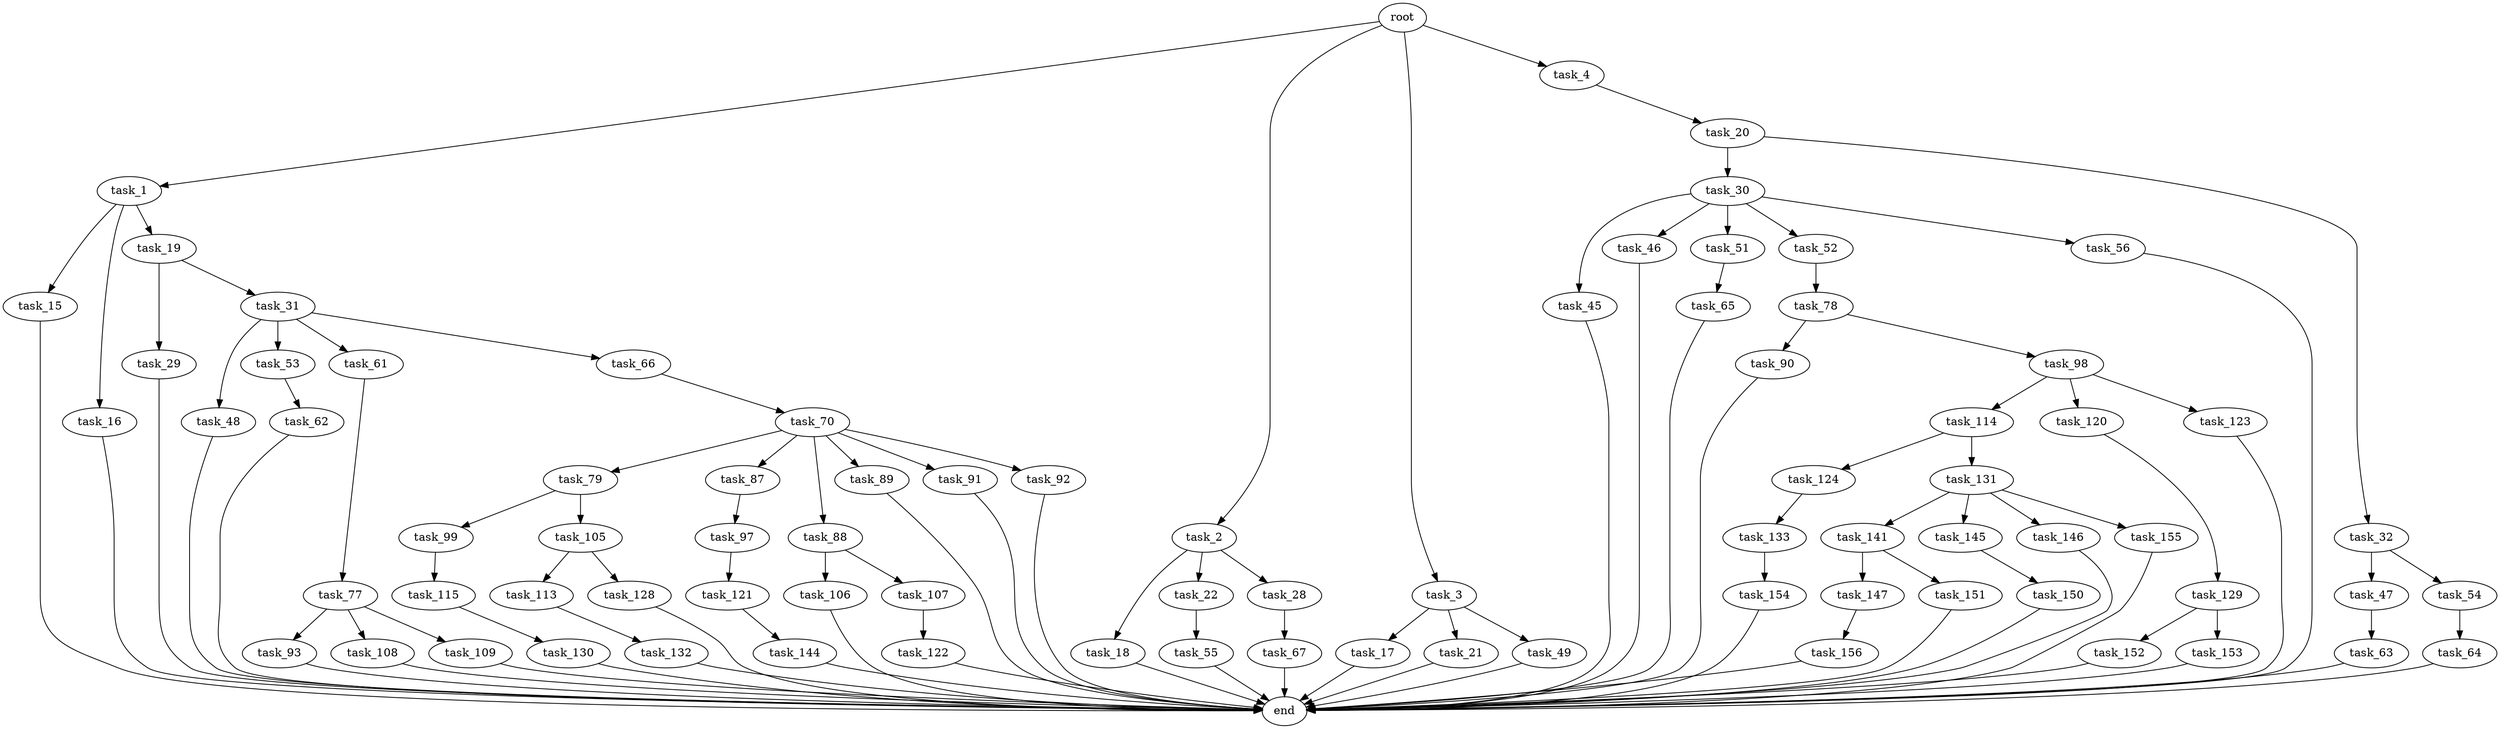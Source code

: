 digraph G {
  root [size="0.000000"];
  task_1 [size="231928233984.000000"];
  task_2 [size="166706061042.000000"];
  task_3 [size="68719476736.000000"];
  task_4 [size="231928233984.000000"];
  task_15 [size="8589934592.000000"];
  task_16 [size="94980555174.000000"];
  task_17 [size="68719476736.000000"];
  task_18 [size="28991029248.000000"];
  task_19 [size="549755813888.000000"];
  task_20 [size="18302516697.000000"];
  task_21 [size="173337820898.000000"];
  task_22 [size="20093878483.000000"];
  task_28 [size="19656826700.000000"];
  task_29 [size="1915081051.000000"];
  task_30 [size="368293445632.000000"];
  task_31 [size="220902150045.000000"];
  task_32 [size="549755813888.000000"];
  task_45 [size="68719476736.000000"];
  task_46 [size="595970102266.000000"];
  task_47 [size="121896206331.000000"];
  task_48 [size="134217728000.000000"];
  task_49 [size="1176712025.000000"];
  task_51 [size="294105876990.000000"];
  task_52 [size="2447866633.000000"];
  task_53 [size="68719476736.000000"];
  task_54 [size="68719476736.000000"];
  task_55 [size="3477705299.000000"];
  task_56 [size="27787478343.000000"];
  task_61 [size="32702195471.000000"];
  task_62 [size="49609216725.000000"];
  task_63 [size="134217728000.000000"];
  task_64 [size="3769032702.000000"];
  task_65 [size="520596851332.000000"];
  task_66 [size="368293445632.000000"];
  task_67 [size="782757789696.000000"];
  task_70 [size="2883616358.000000"];
  task_77 [size="21526589665.000000"];
  task_78 [size="23975283231.000000"];
  task_79 [size="4596740987.000000"];
  task_87 [size="8589934592.000000"];
  task_88 [size="115641073307.000000"];
  task_89 [size="305144614296.000000"];
  task_90 [size="1068135546.000000"];
  task_91 [size="7190950109.000000"];
  task_92 [size="368293445632.000000"];
  task_93 [size="134217728000.000000"];
  task_97 [size="28991029248.000000"];
  task_98 [size="5261120762.000000"];
  task_99 [size="10565593723.000000"];
  task_105 [size="1669331167.000000"];
  task_106 [size="8589934592.000000"];
  task_107 [size="373086574069.000000"];
  task_108 [size="943467509.000000"];
  task_109 [size="10939286702.000000"];
  task_113 [size="1073741824000.000000"];
  task_114 [size="443545469220.000000"];
  task_115 [size="23155326223.000000"];
  task_120 [size="835846528012.000000"];
  task_121 [size="24303564974.000000"];
  task_122 [size="782757789696.000000"];
  task_123 [size="368293445632.000000"];
  task_124 [size="3238974252.000000"];
  task_128 [size="9877876977.000000"];
  task_129 [size="46760218948.000000"];
  task_130 [size="549755813888.000000"];
  task_131 [size="290199186426.000000"];
  task_132 [size="152051959471.000000"];
  task_133 [size="46018421861.000000"];
  task_141 [size="463610983839.000000"];
  task_144 [size="5193300042.000000"];
  task_145 [size="368293445632.000000"];
  task_146 [size="368293445632.000000"];
  task_147 [size="134217728000.000000"];
  task_150 [size="39765622387.000000"];
  task_151 [size="231928233984.000000"];
  task_152 [size="1073741824000.000000"];
  task_153 [size="42611690468.000000"];
  task_154 [size="183855015840.000000"];
  task_155 [size="134217728000.000000"];
  task_156 [size="649033408870.000000"];
  end [size="0.000000"];

  root -> task_1 [size="1.000000"];
  root -> task_2 [size="1.000000"];
  root -> task_3 [size="1.000000"];
  root -> task_4 [size="1.000000"];
  task_1 -> task_15 [size="301989888.000000"];
  task_1 -> task_16 [size="301989888.000000"];
  task_1 -> task_19 [size="301989888.000000"];
  task_2 -> task_18 [size="134217728.000000"];
  task_2 -> task_22 [size="134217728.000000"];
  task_2 -> task_28 [size="134217728.000000"];
  task_3 -> task_17 [size="134217728.000000"];
  task_3 -> task_21 [size="134217728.000000"];
  task_3 -> task_49 [size="134217728.000000"];
  task_4 -> task_20 [size="301989888.000000"];
  task_15 -> end [size="1.000000"];
  task_16 -> end [size="1.000000"];
  task_17 -> end [size="1.000000"];
  task_18 -> end [size="1.000000"];
  task_19 -> task_29 [size="536870912.000000"];
  task_19 -> task_31 [size="536870912.000000"];
  task_20 -> task_30 [size="411041792.000000"];
  task_20 -> task_32 [size="411041792.000000"];
  task_21 -> end [size="1.000000"];
  task_22 -> task_55 [size="679477248.000000"];
  task_28 -> task_67 [size="536870912.000000"];
  task_29 -> end [size="1.000000"];
  task_30 -> task_45 [size="411041792.000000"];
  task_30 -> task_46 [size="411041792.000000"];
  task_30 -> task_51 [size="411041792.000000"];
  task_30 -> task_52 [size="411041792.000000"];
  task_30 -> task_56 [size="411041792.000000"];
  task_31 -> task_48 [size="411041792.000000"];
  task_31 -> task_53 [size="411041792.000000"];
  task_31 -> task_61 [size="411041792.000000"];
  task_31 -> task_66 [size="411041792.000000"];
  task_32 -> task_47 [size="536870912.000000"];
  task_32 -> task_54 [size="536870912.000000"];
  task_45 -> end [size="1.000000"];
  task_46 -> end [size="1.000000"];
  task_47 -> task_63 [size="301989888.000000"];
  task_48 -> end [size="1.000000"];
  task_49 -> end [size="1.000000"];
  task_51 -> task_65 [size="209715200.000000"];
  task_52 -> task_78 [size="134217728.000000"];
  task_53 -> task_62 [size="134217728.000000"];
  task_54 -> task_64 [size="134217728.000000"];
  task_55 -> end [size="1.000000"];
  task_56 -> end [size="1.000000"];
  task_61 -> task_77 [size="536870912.000000"];
  task_62 -> end [size="1.000000"];
  task_63 -> end [size="1.000000"];
  task_64 -> end [size="1.000000"];
  task_65 -> end [size="1.000000"];
  task_66 -> task_70 [size="411041792.000000"];
  task_67 -> end [size="1.000000"];
  task_70 -> task_79 [size="75497472.000000"];
  task_70 -> task_87 [size="75497472.000000"];
  task_70 -> task_88 [size="75497472.000000"];
  task_70 -> task_89 [size="75497472.000000"];
  task_70 -> task_91 [size="75497472.000000"];
  task_70 -> task_92 [size="75497472.000000"];
  task_77 -> task_93 [size="411041792.000000"];
  task_77 -> task_108 [size="411041792.000000"];
  task_77 -> task_109 [size="411041792.000000"];
  task_78 -> task_90 [size="679477248.000000"];
  task_78 -> task_98 [size="679477248.000000"];
  task_79 -> task_99 [size="134217728.000000"];
  task_79 -> task_105 [size="134217728.000000"];
  task_87 -> task_97 [size="33554432.000000"];
  task_88 -> task_106 [size="301989888.000000"];
  task_88 -> task_107 [size="301989888.000000"];
  task_89 -> end [size="1.000000"];
  task_90 -> end [size="1.000000"];
  task_91 -> end [size="1.000000"];
  task_92 -> end [size="1.000000"];
  task_93 -> end [size="1.000000"];
  task_97 -> task_121 [size="75497472.000000"];
  task_98 -> task_114 [size="209715200.000000"];
  task_98 -> task_120 [size="209715200.000000"];
  task_98 -> task_123 [size="209715200.000000"];
  task_99 -> task_115 [size="536870912.000000"];
  task_105 -> task_113 [size="33554432.000000"];
  task_105 -> task_128 [size="33554432.000000"];
  task_106 -> end [size="1.000000"];
  task_107 -> task_122 [size="679477248.000000"];
  task_108 -> end [size="1.000000"];
  task_109 -> end [size="1.000000"];
  task_113 -> task_132 [size="838860800.000000"];
  task_114 -> task_124 [size="536870912.000000"];
  task_114 -> task_131 [size="536870912.000000"];
  task_115 -> task_130 [size="536870912.000000"];
  task_120 -> task_129 [size="536870912.000000"];
  task_121 -> task_144 [size="411041792.000000"];
  task_122 -> end [size="1.000000"];
  task_123 -> end [size="1.000000"];
  task_124 -> task_133 [size="209715200.000000"];
  task_128 -> end [size="1.000000"];
  task_129 -> task_152 [size="33554432.000000"];
  task_129 -> task_153 [size="33554432.000000"];
  task_130 -> end [size="1.000000"];
  task_131 -> task_141 [size="411041792.000000"];
  task_131 -> task_145 [size="411041792.000000"];
  task_131 -> task_146 [size="411041792.000000"];
  task_131 -> task_155 [size="411041792.000000"];
  task_132 -> end [size="1.000000"];
  task_133 -> task_154 [size="838860800.000000"];
  task_141 -> task_147 [size="536870912.000000"];
  task_141 -> task_151 [size="536870912.000000"];
  task_144 -> end [size="1.000000"];
  task_145 -> task_150 [size="411041792.000000"];
  task_146 -> end [size="1.000000"];
  task_147 -> task_156 [size="209715200.000000"];
  task_150 -> end [size="1.000000"];
  task_151 -> end [size="1.000000"];
  task_152 -> end [size="1.000000"];
  task_153 -> end [size="1.000000"];
  task_154 -> end [size="1.000000"];
  task_155 -> end [size="1.000000"];
  task_156 -> end [size="1.000000"];
}
